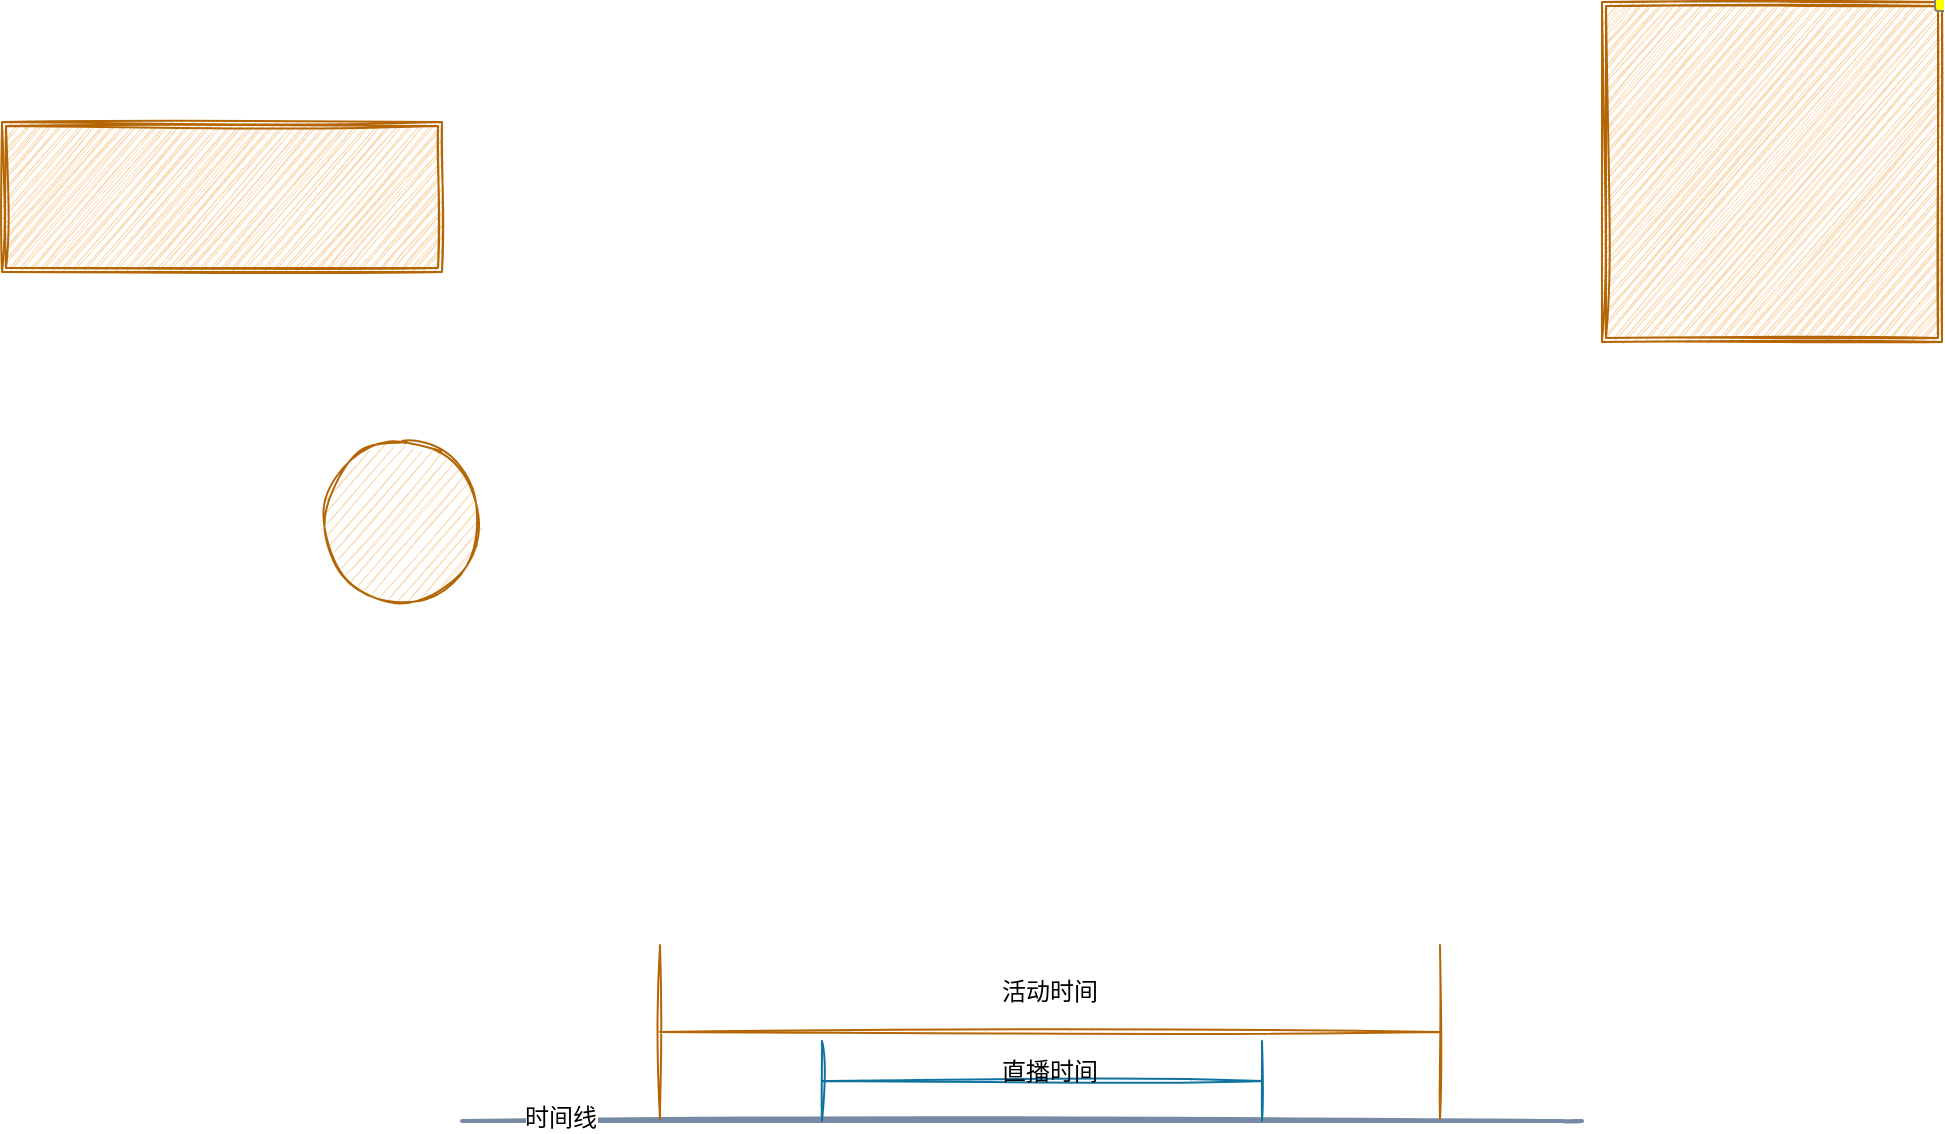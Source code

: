 <mxfile version="17.1.3" type="github"><diagram id="zJPghM84Mu44QehSi9Aj" name="第 1 页"><mxGraphModel dx="1422" dy="762" grid="1" gridSize="10" guides="1" tooltips="1" connect="1" arrows="1" fold="1" page="1" pageScale="1" pageWidth="827" pageHeight="1169" math="0" shadow="0"><root><mxCell id="0"/><mxCell id="1" parent="0"/><mxCell id="qMiX0CNX1a0DQjImCvSe-2" value="" style="endArrow=none;html=1;rounded=0;strokeColor=#788AA3;fontColor=#46495D;sketch=1;strokeWidth=2;" parent="1" edge="1"><mxGeometry width="50" height="50" relative="1" as="geometry"><mxPoint x="300" y="619.5" as="sourcePoint"/><mxPoint x="860" y="619.5" as="targetPoint"/><Array as="points"><mxPoint x="850" y="619.5"/></Array></mxGeometry></mxCell><mxCell id="qMiX0CNX1a0DQjImCvSe-27" value="时间线" style="edgeLabel;html=1;align=center;verticalAlign=middle;resizable=0;points=[];fontSize=12;fontFamily=Helvetica;fontColor=default;rounded=0;" parent="qMiX0CNX1a0DQjImCvSe-2" vertex="1" connectable="0"><mxGeometry x="-0.826" y="2" relative="1" as="geometry"><mxPoint as="offset"/></mxGeometry></mxCell><mxCell id="qMiX0CNX1a0DQjImCvSe-7" value="" style="shape=crossbar;whiteSpace=wrap;html=1;rounded=0;direction=south;rotation=90;fillColor=#b1ddf0;strokeColor=#10739e;sketch=1;" parent="1" vertex="1"><mxGeometry x="570" y="489.5" width="40" height="220" as="geometry"/></mxCell><mxCell id="qMiX0CNX1a0DQjImCvSe-11" value="" style="shape=ext;double=1;whiteSpace=wrap;html=1;aspect=fixed;shadow=0;snapToPoint=0;movableLabel=0;fixDash=0;treeMoving=0;comic=1;enumerate=1;enumerateValue=10;fillColor=#fad7ac;strokeColor=#b46504;glass=0;gradientColor=none;noLabel=0;resizeWidth=0;metaEdit=0;jiggle=1;rounded=0;sketch=1;movable=1;editable=0;" parent="1" vertex="1"><mxGeometry x="870" y="60" width="170" height="170" as="geometry"/></mxCell><mxCell id="qMiX0CNX1a0DQjImCvSe-14" value="" style="shape=ext;double=1;rounded=0;whiteSpace=wrap;html=1;shadow=0;glass=0;comic=1;sketch=1;jiggle=1;fontFamily=Helvetica;fontSize=12;fontColor=default;strokeColor=#b46504;fillColor=#fad7ac;gradientColor=none;" parent="1" vertex="1"><mxGeometry x="70" y="120" width="220" height="75" as="geometry"/></mxCell><mxCell id="qMiX0CNX1a0DQjImCvSe-17" value="" style="shape=crossbar;whiteSpace=wrap;html=1;rounded=0;direction=south;rotation=90;fillColor=#fad7ac;strokeColor=#b46504;sketch=1;" parent="1" vertex="1"><mxGeometry x="550.5" y="380" width="87" height="390" as="geometry"/></mxCell><mxCell id="qMiX0CNX1a0DQjImCvSe-22" value="直播时间" style="text;html=1;strokeColor=none;fillColor=none;align=center;verticalAlign=middle;whiteSpace=wrap;rounded=0;shadow=0;glass=0;comic=1;sketch=1;jiggle=1;fontFamily=Helvetica;fontSize=12;fontColor=default;" parent="1" vertex="1"><mxGeometry x="564" y="579.5" width="60" height="30" as="geometry"/></mxCell><mxCell id="qMiX0CNX1a0DQjImCvSe-32" value="活动时间" style="text;html=1;strokeColor=none;fillColor=none;align=center;verticalAlign=middle;whiteSpace=wrap;rounded=0;shadow=0;glass=0;comic=1;sketch=1;jiggle=1;fontFamily=Helvetica;fontSize=12;fontColor=default;" parent="1" vertex="1"><mxGeometry x="564" y="539.5" width="60" height="30" as="geometry"/></mxCell><mxCell id="gXDz78Adb475Oxuh060Z-3" value="" style="ellipse;whiteSpace=wrap;html=1;aspect=fixed;rounded=0;shadow=0;glass=0;comic=1;sketch=1;jiggle=1;fontFamily=Helvetica;fontSize=12;fontColor=default;strokeColor=#b46504;fillColor=#fad7ac;gradientColor=none;" vertex="1" parent="1"><mxGeometry x="230" y="280" width="80" height="80" as="geometry"/></mxCell></root></mxGraphModel></diagram></mxfile>